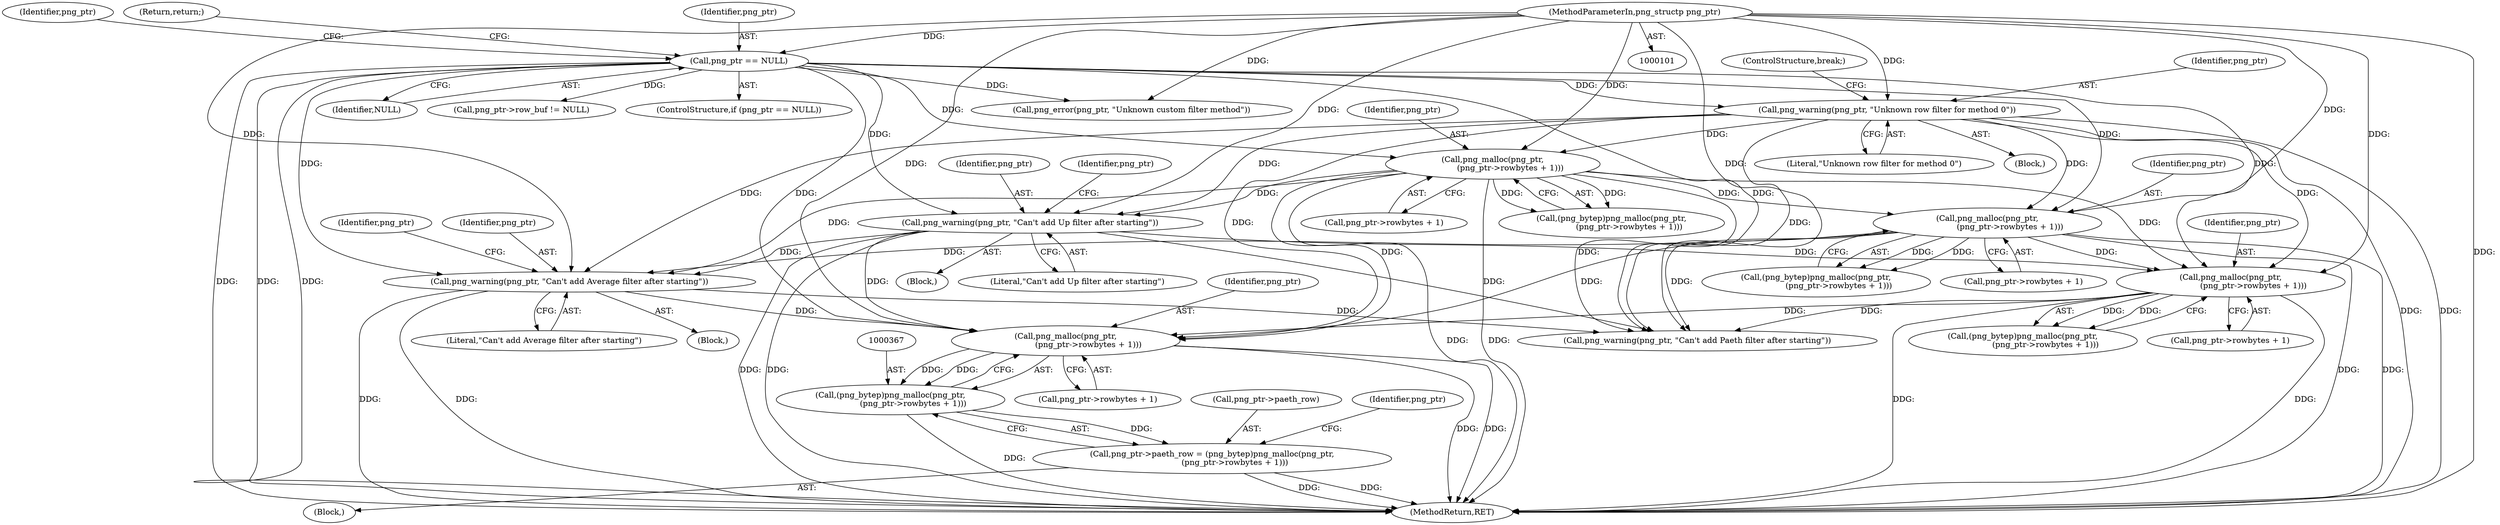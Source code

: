 digraph "0_Chrome_7f3d85b096f66870a15b37c2f40b219b2e292693_25@API" {
"1000368" [label="(Call,png_malloc(png_ptr,\n                  (png_ptr->rowbytes + 1)))"];
"1000250" [label="(Call,png_warning(png_ptr, \"Can't add Up filter after starting\"))"];
"1000216" [label="(Call,png_malloc(png_ptr,\n              (png_ptr->rowbytes + 1)))"];
"1000149" [label="(Call,png_warning(png_ptr, \"Unknown row filter for method 0\"))"];
"1000110" [label="(Call,png_ptr == NULL)"];
"1000102" [label="(MethodParameterIn,png_structp png_ptr)"];
"1000266" [label="(Call,png_malloc(png_ptr,\n                  (png_ptr->rowbytes + 1)))"];
"1000300" [label="(Call,png_warning(png_ptr, \"Can't add Average filter after starting\"))"];
"1000316" [label="(Call,png_malloc(png_ptr,\n                  (png_ptr->rowbytes + 1)))"];
"1000366" [label="(Call,(png_bytep)png_malloc(png_ptr,\n                  (png_ptr->rowbytes + 1)))"];
"1000362" [label="(Call,png_ptr->paeth_row = (png_bytep)png_malloc(png_ptr,\n                  (png_ptr->rowbytes + 1)))"];
"1000369" [label="(Identifier,png_ptr)"];
"1000249" [label="(Block,)"];
"1000362" [label="(Call,png_ptr->paeth_row = (png_bytep)png_malloc(png_ptr,\n                  (png_ptr->rowbytes + 1)))"];
"1000138" [label="(Block,)"];
"1000363" [label="(Call,png_ptr->paeth_row)"];
"1000268" [label="(Call,png_ptr->rowbytes + 1)"];
"1000314" [label="(Call,(png_bytep)png_malloc(png_ptr,\n                  (png_ptr->rowbytes + 1)))"];
"1000110" [label="(Call,png_ptr == NULL)"];
"1000316" [label="(Call,png_malloc(png_ptr,\n                  (png_ptr->rowbytes + 1)))"];
"1000118" [label="(Identifier,png_ptr)"];
"1000251" [label="(Identifier,png_ptr)"];
"1000267" [label="(Identifier,png_ptr)"];
"1000300" [label="(Call,png_warning(png_ptr, \"Can't add Average filter after starting\"))"];
"1000266" [label="(Call,png_malloc(png_ptr,\n                  (png_ptr->rowbytes + 1)))"];
"1000301" [label="(Identifier,png_ptr)"];
"1000150" [label="(Identifier,png_ptr)"];
"1000151" [label="(Literal,\"Unknown row filter for method 0\")"];
"1000113" [label="(Return,return;)"];
"1000317" [label="(Identifier,png_ptr)"];
"1000216" [label="(Call,png_malloc(png_ptr,\n              (png_ptr->rowbytes + 1)))"];
"1000370" [label="(Call,png_ptr->rowbytes + 1)"];
"1000397" [label="(MethodReturn,RET)"];
"1000111" [label="(Identifier,png_ptr)"];
"1000112" [label="(Identifier,NULL)"];
"1000378" [label="(Identifier,png_ptr)"];
"1000252" [label="(Literal,\"Can't add Up filter after starting\")"];
"1000394" [label="(Call,png_error(png_ptr, \"Unknown custom filter method\"))"];
"1000366" [label="(Call,(png_bytep)png_malloc(png_ptr,\n                  (png_ptr->rowbytes + 1)))"];
"1000149" [label="(Call,png_warning(png_ptr, \"Unknown row filter for method 0\"))"];
"1000305" [label="(Identifier,png_ptr)"];
"1000152" [label="(ControlStructure,break;)"];
"1000102" [label="(MethodParameterIn,png_structp png_ptr)"];
"1000214" [label="(Call,(png_bytep)png_malloc(png_ptr,\n              (png_ptr->rowbytes + 1)))"];
"1000318" [label="(Call,png_ptr->rowbytes + 1)"];
"1000217" [label="(Identifier,png_ptr)"];
"1000191" [label="(Call,png_ptr->row_buf != NULL)"];
"1000255" [label="(Identifier,png_ptr)"];
"1000264" [label="(Call,(png_bytep)png_malloc(png_ptr,\n                  (png_ptr->rowbytes + 1)))"];
"1000250" [label="(Call,png_warning(png_ptr, \"Can't add Up filter after starting\"))"];
"1000302" [label="(Literal,\"Can't add Average filter after starting\")"];
"1000218" [label="(Call,png_ptr->rowbytes + 1)"];
"1000299" [label="(Block,)"];
"1000361" [label="(Block,)"];
"1000109" [label="(ControlStructure,if (png_ptr == NULL))"];
"1000368" [label="(Call,png_malloc(png_ptr,\n                  (png_ptr->rowbytes + 1)))"];
"1000350" [label="(Call,png_warning(png_ptr, \"Can't add Paeth filter after starting\"))"];
"1000368" -> "1000366"  [label="AST: "];
"1000368" -> "1000370"  [label="CFG: "];
"1000369" -> "1000368"  [label="AST: "];
"1000370" -> "1000368"  [label="AST: "];
"1000366" -> "1000368"  [label="CFG: "];
"1000368" -> "1000397"  [label="DDG: "];
"1000368" -> "1000397"  [label="DDG: "];
"1000368" -> "1000366"  [label="DDG: "];
"1000368" -> "1000366"  [label="DDG: "];
"1000250" -> "1000368"  [label="DDG: "];
"1000216" -> "1000368"  [label="DDG: "];
"1000266" -> "1000368"  [label="DDG: "];
"1000300" -> "1000368"  [label="DDG: "];
"1000149" -> "1000368"  [label="DDG: "];
"1000110" -> "1000368"  [label="DDG: "];
"1000316" -> "1000368"  [label="DDG: "];
"1000102" -> "1000368"  [label="DDG: "];
"1000250" -> "1000249"  [label="AST: "];
"1000250" -> "1000252"  [label="CFG: "];
"1000251" -> "1000250"  [label="AST: "];
"1000252" -> "1000250"  [label="AST: "];
"1000255" -> "1000250"  [label="CFG: "];
"1000250" -> "1000397"  [label="DDG: "];
"1000250" -> "1000397"  [label="DDG: "];
"1000216" -> "1000250"  [label="DDG: "];
"1000149" -> "1000250"  [label="DDG: "];
"1000110" -> "1000250"  [label="DDG: "];
"1000102" -> "1000250"  [label="DDG: "];
"1000250" -> "1000300"  [label="DDG: "];
"1000250" -> "1000316"  [label="DDG: "];
"1000250" -> "1000350"  [label="DDG: "];
"1000216" -> "1000214"  [label="AST: "];
"1000216" -> "1000218"  [label="CFG: "];
"1000217" -> "1000216"  [label="AST: "];
"1000218" -> "1000216"  [label="AST: "];
"1000214" -> "1000216"  [label="CFG: "];
"1000216" -> "1000397"  [label="DDG: "];
"1000216" -> "1000397"  [label="DDG: "];
"1000216" -> "1000214"  [label="DDG: "];
"1000216" -> "1000214"  [label="DDG: "];
"1000149" -> "1000216"  [label="DDG: "];
"1000110" -> "1000216"  [label="DDG: "];
"1000102" -> "1000216"  [label="DDG: "];
"1000216" -> "1000266"  [label="DDG: "];
"1000216" -> "1000300"  [label="DDG: "];
"1000216" -> "1000316"  [label="DDG: "];
"1000216" -> "1000350"  [label="DDG: "];
"1000149" -> "1000138"  [label="AST: "];
"1000149" -> "1000151"  [label="CFG: "];
"1000150" -> "1000149"  [label="AST: "];
"1000151" -> "1000149"  [label="AST: "];
"1000152" -> "1000149"  [label="CFG: "];
"1000149" -> "1000397"  [label="DDG: "];
"1000149" -> "1000397"  [label="DDG: "];
"1000110" -> "1000149"  [label="DDG: "];
"1000102" -> "1000149"  [label="DDG: "];
"1000149" -> "1000266"  [label="DDG: "];
"1000149" -> "1000300"  [label="DDG: "];
"1000149" -> "1000316"  [label="DDG: "];
"1000149" -> "1000350"  [label="DDG: "];
"1000110" -> "1000109"  [label="AST: "];
"1000110" -> "1000112"  [label="CFG: "];
"1000111" -> "1000110"  [label="AST: "];
"1000112" -> "1000110"  [label="AST: "];
"1000113" -> "1000110"  [label="CFG: "];
"1000118" -> "1000110"  [label="CFG: "];
"1000110" -> "1000397"  [label="DDG: "];
"1000110" -> "1000397"  [label="DDG: "];
"1000110" -> "1000397"  [label="DDG: "];
"1000102" -> "1000110"  [label="DDG: "];
"1000110" -> "1000191"  [label="DDG: "];
"1000110" -> "1000266"  [label="DDG: "];
"1000110" -> "1000300"  [label="DDG: "];
"1000110" -> "1000316"  [label="DDG: "];
"1000110" -> "1000350"  [label="DDG: "];
"1000110" -> "1000394"  [label="DDG: "];
"1000102" -> "1000101"  [label="AST: "];
"1000102" -> "1000397"  [label="DDG: "];
"1000102" -> "1000266"  [label="DDG: "];
"1000102" -> "1000300"  [label="DDG: "];
"1000102" -> "1000316"  [label="DDG: "];
"1000102" -> "1000350"  [label="DDG: "];
"1000102" -> "1000394"  [label="DDG: "];
"1000266" -> "1000264"  [label="AST: "];
"1000266" -> "1000268"  [label="CFG: "];
"1000267" -> "1000266"  [label="AST: "];
"1000268" -> "1000266"  [label="AST: "];
"1000264" -> "1000266"  [label="CFG: "];
"1000266" -> "1000397"  [label="DDG: "];
"1000266" -> "1000397"  [label="DDG: "];
"1000266" -> "1000264"  [label="DDG: "];
"1000266" -> "1000264"  [label="DDG: "];
"1000266" -> "1000300"  [label="DDG: "];
"1000266" -> "1000316"  [label="DDG: "];
"1000266" -> "1000350"  [label="DDG: "];
"1000300" -> "1000299"  [label="AST: "];
"1000300" -> "1000302"  [label="CFG: "];
"1000301" -> "1000300"  [label="AST: "];
"1000302" -> "1000300"  [label="AST: "];
"1000305" -> "1000300"  [label="CFG: "];
"1000300" -> "1000397"  [label="DDG: "];
"1000300" -> "1000397"  [label="DDG: "];
"1000300" -> "1000350"  [label="DDG: "];
"1000316" -> "1000314"  [label="AST: "];
"1000316" -> "1000318"  [label="CFG: "];
"1000317" -> "1000316"  [label="AST: "];
"1000318" -> "1000316"  [label="AST: "];
"1000314" -> "1000316"  [label="CFG: "];
"1000316" -> "1000397"  [label="DDG: "];
"1000316" -> "1000397"  [label="DDG: "];
"1000316" -> "1000314"  [label="DDG: "];
"1000316" -> "1000314"  [label="DDG: "];
"1000316" -> "1000350"  [label="DDG: "];
"1000366" -> "1000362"  [label="AST: "];
"1000367" -> "1000366"  [label="AST: "];
"1000362" -> "1000366"  [label="CFG: "];
"1000366" -> "1000397"  [label="DDG: "];
"1000366" -> "1000362"  [label="DDG: "];
"1000362" -> "1000361"  [label="AST: "];
"1000363" -> "1000362"  [label="AST: "];
"1000378" -> "1000362"  [label="CFG: "];
"1000362" -> "1000397"  [label="DDG: "];
"1000362" -> "1000397"  [label="DDG: "];
}
